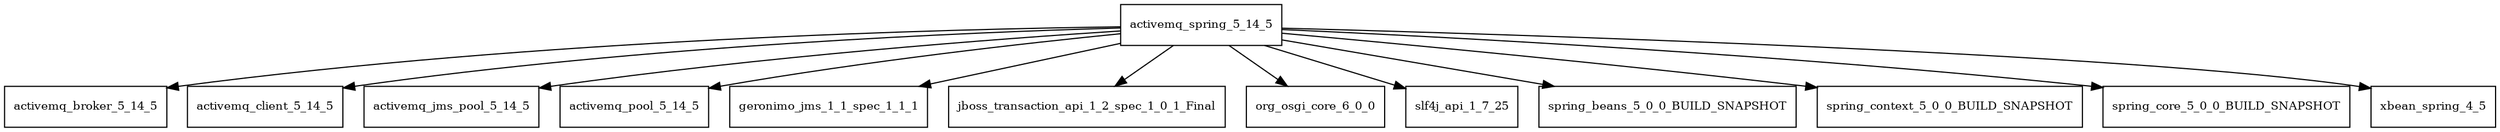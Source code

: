 digraph activemq_spring_5_14_5_dependencies {
  node [shape = box, fontsize=10.0];
  activemq_spring_5_14_5 -> activemq_broker_5_14_5;
  activemq_spring_5_14_5 -> activemq_client_5_14_5;
  activemq_spring_5_14_5 -> activemq_jms_pool_5_14_5;
  activemq_spring_5_14_5 -> activemq_pool_5_14_5;
  activemq_spring_5_14_5 -> geronimo_jms_1_1_spec_1_1_1;
  activemq_spring_5_14_5 -> jboss_transaction_api_1_2_spec_1_0_1_Final;
  activemq_spring_5_14_5 -> org_osgi_core_6_0_0;
  activemq_spring_5_14_5 -> slf4j_api_1_7_25;
  activemq_spring_5_14_5 -> spring_beans_5_0_0_BUILD_SNAPSHOT;
  activemq_spring_5_14_5 -> spring_context_5_0_0_BUILD_SNAPSHOT;
  activemq_spring_5_14_5 -> spring_core_5_0_0_BUILD_SNAPSHOT;
  activemq_spring_5_14_5 -> xbean_spring_4_5;
}
